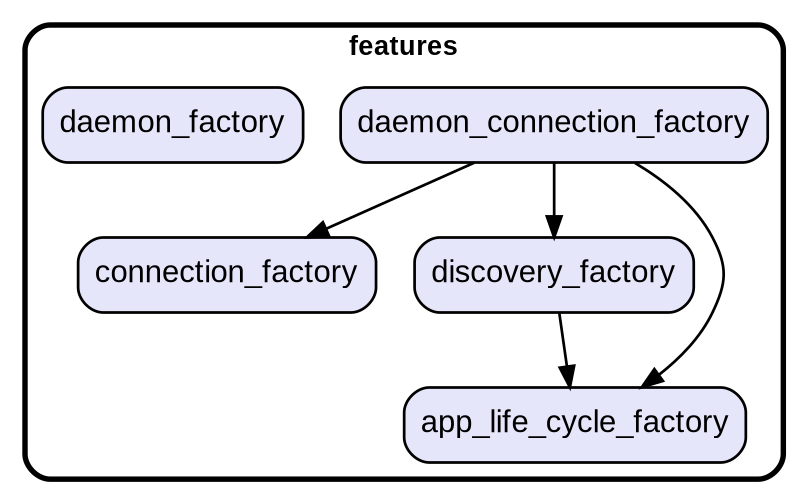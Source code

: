 digraph "" {
  graph [style=rounded fontname="Arial Black" fontsize=13 penwidth=2.6];
  node [shape=rect style="filled,rounded" fontname=Arial fontsize=15 fillcolor=Lavender penwidth=1.3];
  edge [penwidth=1.3];
  "/daemon_connection_factory.dart" [label="daemon_connection_factory"];
  "/connection_factory.dart" [label="connection_factory"];
  "/discovery_factory.dart" [label="discovery_factory"];
  "/daemon_factory.dart" [label="daemon_factory"];
  "/app_life_cycle_factory.dart" [label="app_life_cycle_factory"];
  subgraph "cluster~" {
    label="features";
    "/daemon_connection_factory.dart";
    "/connection_factory.dart";
    "/discovery_factory.dart";
    "/daemon_factory.dart";
    "/app_life_cycle_factory.dart";
  }
  "/daemon_connection_factory.dart" -> "/app_life_cycle_factory.dart";
  "/daemon_connection_factory.dart" -> "/connection_factory.dart";
  "/daemon_connection_factory.dart" -> "/discovery_factory.dart";
  "/discovery_factory.dart" -> "/app_life_cycle_factory.dart";
}
